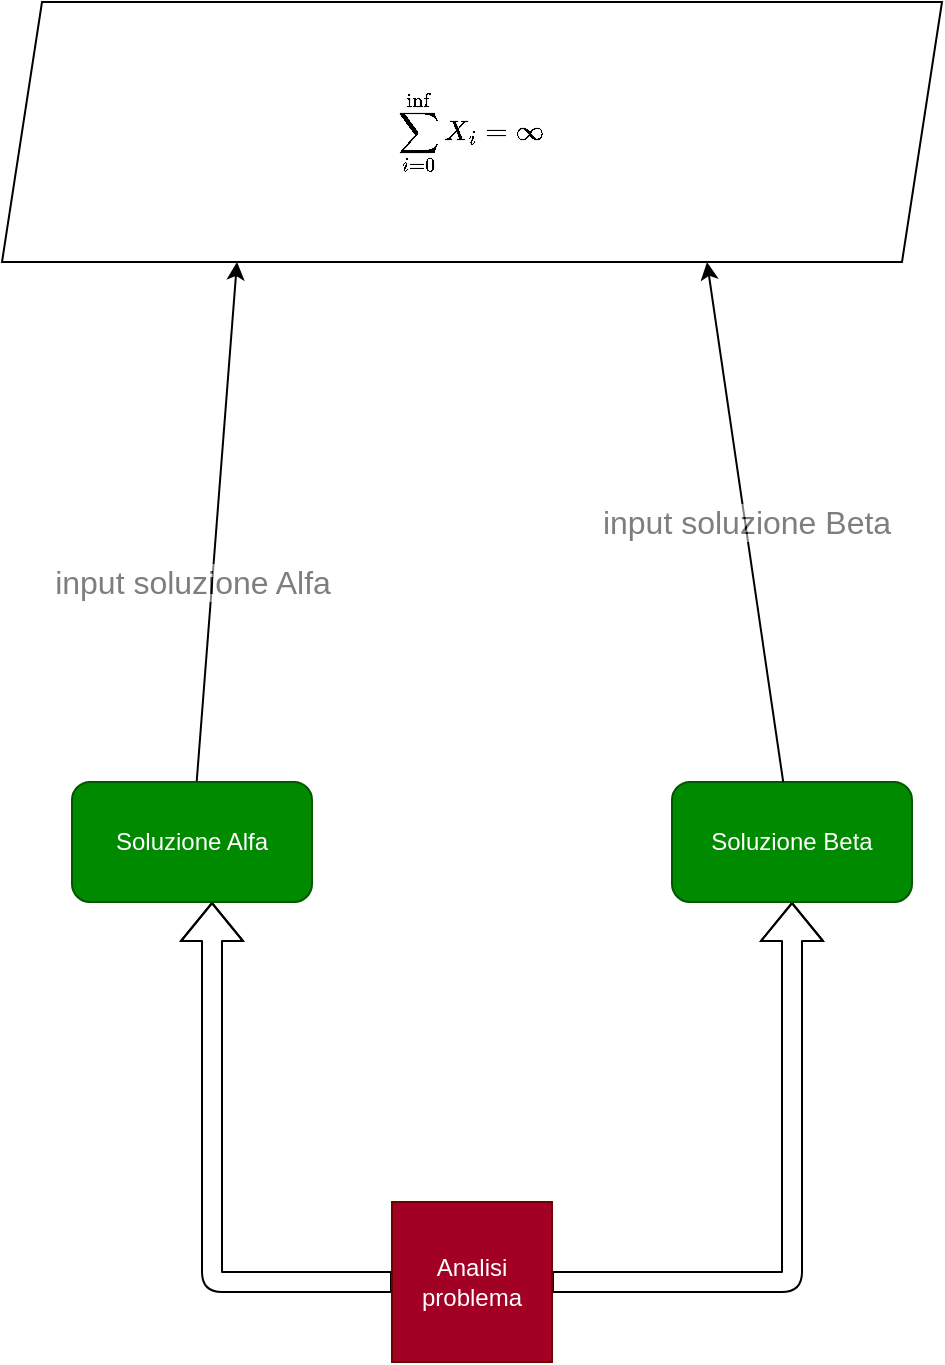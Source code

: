 <mxfile>
    <diagram id="JGnCUF6co02dB_yI7lwq" name="Pagina-1">
        <mxGraphModel dx="643" dy="831" grid="1" gridSize="10" guides="1" tooltips="1" connect="1" arrows="1" fold="1" page="1" pageScale="1" pageWidth="827" pageHeight="1169" math="1" shadow="0">
            <root>
                <mxCell id="0"/>
                <mxCell id="1" parent="0"/>
                <mxCell id="5" style="edgeStyle=none;shape=flexArrow;html=1;entryX=1;entryY=1;entryDx=0;entryDy=0;" edge="1" parent="1" source="2">
                    <mxGeometry relative="1" as="geometry">
                        <mxPoint x="170" y="530" as="targetPoint"/>
                        <Array as="points">
                            <mxPoint x="170" y="720"/>
                        </Array>
                    </mxGeometry>
                </mxCell>
                <mxCell id="6" style="edgeStyle=none;shape=flexArrow;html=1;entryX=0.5;entryY=1;entryDx=0;entryDy=0;" edge="1" parent="1" source="2" target="4">
                    <mxGeometry relative="1" as="geometry">
                        <mxPoint x="490" y="720" as="targetPoint"/>
                        <Array as="points">
                            <mxPoint x="460" y="720"/>
                        </Array>
                    </mxGeometry>
                </mxCell>
                <mxCell id="2" value="Analisi problema" style="whiteSpace=wrap;html=1;aspect=fixed;fillColor=#a20025;fontColor=#ffffff;strokeColor=#6F0000;" vertex="1" parent="1">
                    <mxGeometry x="260" y="680" width="80" height="80" as="geometry"/>
                </mxCell>
                <mxCell id="9" value="input soluzione Alfa" style="edgeStyle=none;html=1;entryX=0.25;entryY=1;entryDx=0;entryDy=0;fontSize=16;textOpacity=50;" edge="1" parent="1" source="3" target="7">
                    <mxGeometry x="-0.237" y="10" relative="1" as="geometry">
                        <mxPoint as="offset"/>
                    </mxGeometry>
                </mxCell>
                <mxCell id="3" value="Soluzione Alfa" style="rounded=1;whiteSpace=wrap;html=1;fillColor=#008a00;fontColor=#ffffff;strokeColor=#005700;" vertex="1" parent="1">
                    <mxGeometry x="100" y="470" width="120" height="60" as="geometry"/>
                </mxCell>
                <mxCell id="4" value="Soluzione Beta" style="rounded=1;whiteSpace=wrap;html=1;fillColor=#008a00;fontColor=#ffffff;strokeColor=#005700;" vertex="1" parent="1">
                    <mxGeometry x="400" y="470" width="120" height="60" as="geometry"/>
                </mxCell>
                <mxCell id="10" value="input soluzione Beta" style="edgeStyle=none;html=1;entryX=0.75;entryY=1;entryDx=0;entryDy=0;fontSize=16;textOpacity=50;" edge="1" parent="1" source="4" target="7">
                    <mxGeometry relative="1" as="geometry"/>
                </mxCell>
                <mxCell id="7" value="$$\sum_{i=0}^{\inf} X_i =&amp;nbsp; \infty$$" style="shape=parallelogram;perimeter=parallelogramPerimeter;whiteSpace=wrap;html=1;fixedSize=1;" vertex="1" parent="1">
                    <mxGeometry x="65" y="80" width="470" height="130" as="geometry"/>
                </mxCell>
            </root>
        </mxGraphModel>
    </diagram>
</mxfile>